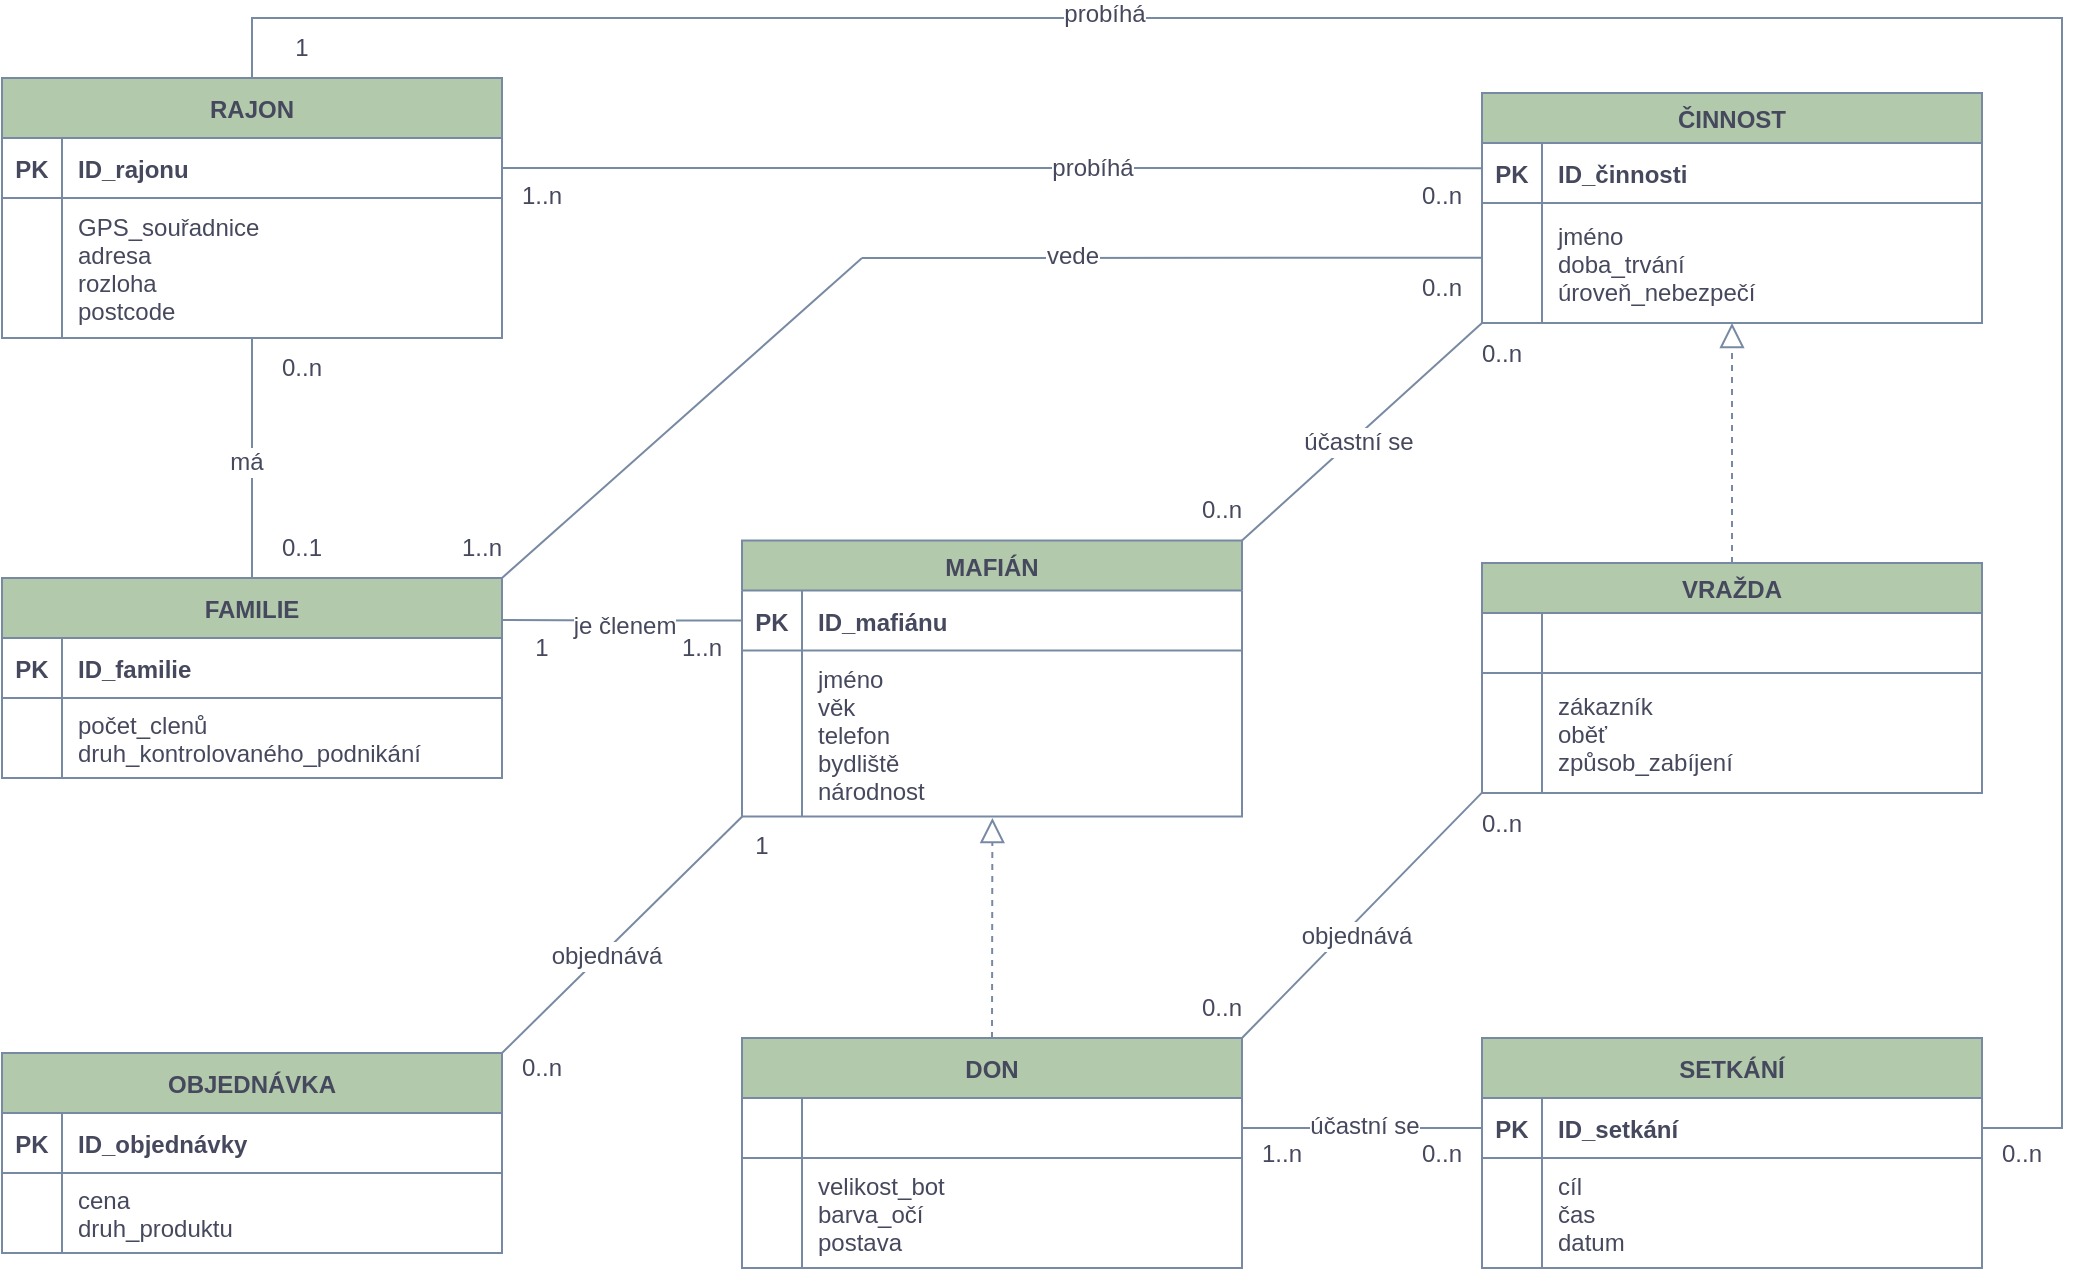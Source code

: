 <mxfile version="16.5.1" type="device"><diagram id="R2lEEEUBdFMjLlhIrx00" name="Page-1"><mxGraphModel dx="946" dy="586" grid="1" gridSize="10" guides="1" tooltips="1" connect="1" arrows="1" fold="1" page="1" pageScale="1" pageWidth="1200" pageHeight="800" math="0" shadow="0" extFonts="Permanent Marker^https://fonts.googleapis.com/css?family=Permanent+Marker"><root><mxCell id="0"/><mxCell id="1" parent="0"/><mxCell id="pBqspnrumAVOfGJ2hgUp-50" style="edgeStyle=orthogonalEdgeStyle;rounded=0;orthogonalLoop=1;jettySize=auto;html=1;exitX=0.5;exitY=0;exitDx=0;exitDy=0;entryX=1;entryY=0.5;entryDx=0;entryDy=0;endArrow=none;endFill=0;strokeColor=#788AA3;fontColor=#46495D;" parent="1" source="C-vyLk0tnHw3VtMMgP7b-23" target="pBqspnrumAVOfGJ2hgUp-23" edge="1"><mxGeometry relative="1" as="geometry"><mxPoint x="1110" y="618" as="targetPoint"/><Array as="points"><mxPoint x="205" y="88"/><mxPoint x="1110" y="88"/><mxPoint x="1110" y="643"/></Array></mxGeometry></mxCell><mxCell id="vqZZE0-CjuUgcSzFClWb-1" value="&lt;font style=&quot;font-size: 12px&quot;&gt;probíhá&lt;/font&gt;" style="edgeLabel;html=1;align=center;verticalAlign=middle;resizable=0;points=[];fontColor=#46495D;spacing=2;" parent="pBqspnrumAVOfGJ2hgUp-50" vertex="1" connectable="0"><mxGeometry x="-0.404" y="2" relative="1" as="geometry"><mxPoint as="offset"/></mxGeometry></mxCell><mxCell id="C-vyLk0tnHw3VtMMgP7b-23" value="RAJON" style="shape=table;startSize=30;container=1;collapsible=1;childLayout=tableLayout;fixedRows=1;rowLines=0;fontStyle=1;align=center;resizeLast=1;fillColor=#B2C9AB;strokeColor=#788AA3;fontColor=#46495D;" parent="1" vertex="1"><mxGeometry x="80" y="118" width="250" height="130" as="geometry"/></mxCell><mxCell id="C-vyLk0tnHw3VtMMgP7b-24" value="" style="shape=partialRectangle;collapsible=0;dropTarget=0;pointerEvents=0;fillColor=none;points=[[0,0.5],[1,0.5]];portConstraint=eastwest;top=0;left=0;right=0;bottom=1;strokeColor=#788AA3;fontColor=#46495D;" parent="C-vyLk0tnHw3VtMMgP7b-23" vertex="1"><mxGeometry y="30" width="250" height="30" as="geometry"/></mxCell><mxCell id="C-vyLk0tnHw3VtMMgP7b-25" value="PK" style="shape=partialRectangle;overflow=hidden;connectable=0;fillColor=none;top=0;left=0;bottom=0;right=0;fontStyle=1;strokeColor=#788AA3;fontColor=#46495D;" parent="C-vyLk0tnHw3VtMMgP7b-24" vertex="1"><mxGeometry width="30" height="30" as="geometry"><mxRectangle width="30" height="30" as="alternateBounds"/></mxGeometry></mxCell><mxCell id="C-vyLk0tnHw3VtMMgP7b-26" value="ID_rajonu" style="shape=partialRectangle;overflow=hidden;connectable=0;fillColor=none;top=0;left=0;bottom=0;right=0;align=left;spacingLeft=6;fontStyle=1;strokeColor=#788AA3;fontColor=#46495D;" parent="C-vyLk0tnHw3VtMMgP7b-24" vertex="1"><mxGeometry x="30" width="220" height="30" as="geometry"><mxRectangle width="220" height="30" as="alternateBounds"/></mxGeometry></mxCell><mxCell id="C-vyLk0tnHw3VtMMgP7b-27" value="" style="shape=partialRectangle;collapsible=0;dropTarget=0;pointerEvents=0;fillColor=none;points=[[0,0.5],[1,0.5]];portConstraint=eastwest;top=0;left=0;right=0;bottom=0;strokeColor=#788AA3;fontColor=#46495D;" parent="C-vyLk0tnHw3VtMMgP7b-23" vertex="1"><mxGeometry y="60" width="250" height="70" as="geometry"/></mxCell><mxCell id="C-vyLk0tnHw3VtMMgP7b-28" value="" style="shape=partialRectangle;overflow=hidden;connectable=0;fillColor=none;top=0;left=0;bottom=0;right=0;strokeColor=#788AA3;fontColor=#46495D;" parent="C-vyLk0tnHw3VtMMgP7b-27" vertex="1"><mxGeometry width="30" height="70" as="geometry"><mxRectangle width="30" height="70" as="alternateBounds"/></mxGeometry></mxCell><mxCell id="C-vyLk0tnHw3VtMMgP7b-29" value="GPS_souřadnice&#10;adresa&#10;rozloha&#10;postcode" style="shape=partialRectangle;overflow=hidden;connectable=0;fillColor=none;top=0;left=0;bottom=0;right=0;align=left;spacingLeft=6;strokeColor=#788AA3;fontColor=#46495D;" parent="C-vyLk0tnHw3VtMMgP7b-27" vertex="1"><mxGeometry x="30" width="220" height="70" as="geometry"><mxRectangle width="220" height="70" as="alternateBounds"/></mxGeometry></mxCell><mxCell id="pBqspnrumAVOfGJ2hgUp-54" style="edgeStyle=orthogonalEdgeStyle;rounded=0;orthogonalLoop=1;jettySize=auto;html=1;exitX=0.5;exitY=0;exitDx=0;exitDy=0;entryX=0.5;entryY=1;entryDx=0;entryDy=0;endArrow=none;endFill=0;strokeColor=#788AA3;fontColor=#46495D;" parent="1" source="pBqspnrumAVOfGJ2hgUp-1" target="C-vyLk0tnHw3VtMMgP7b-23" edge="1"><mxGeometry relative="1" as="geometry"/></mxCell><mxCell id="vqZZE0-CjuUgcSzFClWb-8" value="má" style="edgeLabel;html=1;align=center;verticalAlign=middle;resizable=0;points=[];fontSize=12;fontColor=#46495D;" parent="pBqspnrumAVOfGJ2hgUp-54" vertex="1" connectable="0"><mxGeometry x="-0.033" y="3" relative="1" as="geometry"><mxPoint as="offset"/></mxGeometry></mxCell><mxCell id="pBqspnrumAVOfGJ2hgUp-59" style="rounded=0;orthogonalLoop=1;jettySize=auto;html=1;exitX=1;exitY=0;exitDx=0;exitDy=0;endArrow=none;endFill=0;strokeColor=#788AA3;fontColor=#46495D;" parent="1" source="pBqspnrumAVOfGJ2hgUp-1" edge="1"><mxGeometry relative="1" as="geometry"><mxPoint x="510" y="208" as="targetPoint"/></mxGeometry></mxCell><mxCell id="pBqspnrumAVOfGJ2hgUp-1" value="FAMILIE" style="shape=table;startSize=30;container=1;collapsible=1;childLayout=tableLayout;fixedRows=1;rowLines=0;fontStyle=1;align=center;resizeLast=1;fillColor=#B2C9AB;strokeColor=#788AA3;fontColor=#46495D;" parent="1" vertex="1"><mxGeometry x="80" y="368" width="250" height="100" as="geometry"/></mxCell><mxCell id="pBqspnrumAVOfGJ2hgUp-2" value="" style="shape=partialRectangle;collapsible=0;dropTarget=0;pointerEvents=0;fillColor=none;points=[[0,0.5],[1,0.5]];portConstraint=eastwest;top=0;left=0;right=0;bottom=1;strokeColor=#788AA3;fontColor=#46495D;" parent="pBqspnrumAVOfGJ2hgUp-1" vertex="1"><mxGeometry y="30" width="250" height="30" as="geometry"/></mxCell><mxCell id="pBqspnrumAVOfGJ2hgUp-3" value="PK" style="shape=partialRectangle;overflow=hidden;connectable=0;fillColor=none;top=0;left=0;bottom=0;right=0;fontStyle=1;strokeColor=#788AA3;fontColor=#46495D;" parent="pBqspnrumAVOfGJ2hgUp-2" vertex="1"><mxGeometry width="30" height="30" as="geometry"><mxRectangle width="30" height="30" as="alternateBounds"/></mxGeometry></mxCell><mxCell id="pBqspnrumAVOfGJ2hgUp-4" value="ID_familie" style="shape=partialRectangle;overflow=hidden;connectable=0;fillColor=none;top=0;left=0;bottom=0;right=0;align=left;spacingLeft=6;fontStyle=1;strokeColor=#788AA3;fontColor=#46495D;" parent="pBqspnrumAVOfGJ2hgUp-2" vertex="1"><mxGeometry x="30" width="220" height="30" as="geometry"><mxRectangle width="220" height="30" as="alternateBounds"/></mxGeometry></mxCell><mxCell id="pBqspnrumAVOfGJ2hgUp-5" value="" style="shape=partialRectangle;collapsible=0;dropTarget=0;pointerEvents=0;fillColor=none;points=[[0,0.5],[1,0.5]];portConstraint=eastwest;top=0;left=0;right=0;bottom=0;strokeColor=#788AA3;fontColor=#46495D;" parent="pBqspnrumAVOfGJ2hgUp-1" vertex="1"><mxGeometry y="60" width="250" height="40" as="geometry"/></mxCell><mxCell id="pBqspnrumAVOfGJ2hgUp-6" value="" style="shape=partialRectangle;overflow=hidden;connectable=0;fillColor=none;top=0;left=0;bottom=0;right=0;strokeColor=#788AA3;fontColor=#46495D;" parent="pBqspnrumAVOfGJ2hgUp-5" vertex="1"><mxGeometry width="30" height="40" as="geometry"><mxRectangle width="30" height="40" as="alternateBounds"/></mxGeometry></mxCell><mxCell id="pBqspnrumAVOfGJ2hgUp-7" value="počet_clenů&#10;druh_kontrolovaného_podnikání" style="shape=partialRectangle;overflow=hidden;connectable=0;fillColor=none;top=0;left=0;bottom=0;right=0;align=left;spacingLeft=6;strokeColor=#788AA3;fontColor=#46495D;" parent="pBqspnrumAVOfGJ2hgUp-5" vertex="1"><mxGeometry x="30" width="220" height="40" as="geometry"><mxRectangle width="220" height="40" as="alternateBounds"/></mxGeometry></mxCell><mxCell id="pBqspnrumAVOfGJ2hgUp-55" style="orthogonalLoop=1;jettySize=auto;html=1;exitX=1;exitY=0;exitDx=0;exitDy=0;entryX=0.001;entryY=0.998;entryDx=0;entryDy=0;entryPerimeter=0;endArrow=none;endFill=0;rounded=0;strokeColor=#788AA3;fontColor=#46495D;" parent="1" source="pBqspnrumAVOfGJ2hgUp-8" target="pBqspnrumAVOfGJ2hgUp-47" edge="1"><mxGeometry relative="1" as="geometry"/></mxCell><mxCell id="vqZZE0-CjuUgcSzFClWb-3" value="objednává" style="edgeLabel;html=1;align=center;verticalAlign=middle;resizable=0;points=[];fontSize=12;fontColor=#46495D;" parent="pBqspnrumAVOfGJ2hgUp-55" vertex="1" connectable="0"><mxGeometry x="-0.156" y="-2" relative="1" as="geometry"><mxPoint as="offset"/></mxGeometry></mxCell><mxCell id="pBqspnrumAVOfGJ2hgUp-8" value="OBJEDNÁVKA" style="shape=table;startSize=30;container=1;collapsible=1;childLayout=tableLayout;fixedRows=1;rowLines=0;fontStyle=1;align=center;resizeLast=1;fillColor=#B2C9AB;strokeColor=#788AA3;fontColor=#46495D;" parent="1" vertex="1"><mxGeometry x="80" y="605.5" width="250" height="100" as="geometry"/></mxCell><mxCell id="pBqspnrumAVOfGJ2hgUp-9" value="" style="shape=partialRectangle;collapsible=0;dropTarget=0;pointerEvents=0;fillColor=none;points=[[0,0.5],[1,0.5]];portConstraint=eastwest;top=0;left=0;right=0;bottom=1;strokeColor=#788AA3;fontColor=#46495D;" parent="pBqspnrumAVOfGJ2hgUp-8" vertex="1"><mxGeometry y="30" width="250" height="30" as="geometry"/></mxCell><mxCell id="pBqspnrumAVOfGJ2hgUp-10" value="PK" style="shape=partialRectangle;overflow=hidden;connectable=0;fillColor=none;top=0;left=0;bottom=0;right=0;fontStyle=1;strokeColor=#788AA3;fontColor=#46495D;" parent="pBqspnrumAVOfGJ2hgUp-9" vertex="1"><mxGeometry width="30" height="30" as="geometry"><mxRectangle width="30" height="30" as="alternateBounds"/></mxGeometry></mxCell><mxCell id="pBqspnrumAVOfGJ2hgUp-11" value="ID_objednávky" style="shape=partialRectangle;overflow=hidden;connectable=0;fillColor=none;top=0;left=0;bottom=0;right=0;align=left;spacingLeft=6;fontStyle=1;strokeColor=#788AA3;fontColor=#46495D;" parent="pBqspnrumAVOfGJ2hgUp-9" vertex="1"><mxGeometry x="30" width="220" height="30" as="geometry"><mxRectangle width="220" height="30" as="alternateBounds"/></mxGeometry></mxCell><mxCell id="pBqspnrumAVOfGJ2hgUp-12" value="" style="shape=partialRectangle;collapsible=0;dropTarget=0;pointerEvents=0;fillColor=none;points=[[0,0.5],[1,0.5]];portConstraint=eastwest;top=0;left=0;right=0;bottom=0;strokeColor=#788AA3;fontColor=#46495D;" parent="pBqspnrumAVOfGJ2hgUp-8" vertex="1"><mxGeometry y="60" width="250" height="40" as="geometry"/></mxCell><mxCell id="pBqspnrumAVOfGJ2hgUp-13" value="" style="shape=partialRectangle;overflow=hidden;connectable=0;fillColor=none;top=0;left=0;bottom=0;right=0;strokeColor=#788AA3;fontColor=#46495D;" parent="pBqspnrumAVOfGJ2hgUp-12" vertex="1"><mxGeometry width="30" height="40" as="geometry"><mxRectangle width="30" height="40" as="alternateBounds"/></mxGeometry></mxCell><mxCell id="pBqspnrumAVOfGJ2hgUp-14" value="cena&#10;druh_produktu" style="shape=partialRectangle;overflow=hidden;connectable=0;fillColor=none;top=0;left=0;bottom=0;right=0;align=left;spacingLeft=6;strokeColor=#788AA3;fontColor=#46495D;" parent="pBqspnrumAVOfGJ2hgUp-12" vertex="1"><mxGeometry x="30" width="220" height="40" as="geometry"><mxRectangle width="220" height="40" as="alternateBounds"/></mxGeometry></mxCell><mxCell id="pBqspnrumAVOfGJ2hgUp-57" style="edgeStyle=none;rounded=0;orthogonalLoop=1;jettySize=auto;html=1;exitX=1;exitY=0;exitDx=0;exitDy=0;entryX=0.001;entryY=0.993;entryDx=0;entryDy=0;entryPerimeter=0;endArrow=none;endFill=0;strokeColor=#788AA3;fontColor=#46495D;" parent="1" source="pBqspnrumAVOfGJ2hgUp-15" target="pBqspnrumAVOfGJ2hgUp-33" edge="1"><mxGeometry relative="1" as="geometry"/></mxCell><mxCell id="vqZZE0-CjuUgcSzFClWb-5" value="objednává" style="edgeLabel;html=1;align=center;verticalAlign=middle;resizable=0;points=[];fontSize=12;fontColor=#46495D;" parent="pBqspnrumAVOfGJ2hgUp-57" vertex="1" connectable="0"><mxGeometry x="-0.12" y="-5" relative="1" as="geometry"><mxPoint y="-1" as="offset"/></mxGeometry></mxCell><mxCell id="pBqspnrumAVOfGJ2hgUp-62" style="edgeStyle=none;rounded=0;orthogonalLoop=1;jettySize=auto;html=1;exitX=0.5;exitY=0;exitDx=0;exitDy=0;dashed=1;startArrow=none;startFill=0;endArrow=block;endFill=0;endSize=10;strokeColor=#788AA3;fontColor=#46495D;" parent="1" source="pBqspnrumAVOfGJ2hgUp-15" edge="1"><mxGeometry relative="1" as="geometry"><mxPoint x="575.19" y="488" as="targetPoint"/></mxGeometry></mxCell><mxCell id="pBqspnrumAVOfGJ2hgUp-15" value="DON" style="shape=table;startSize=30;container=1;collapsible=1;childLayout=tableLayout;fixedRows=1;rowLines=0;fontStyle=1;align=center;resizeLast=1;fillColor=#B2C9AB;strokeColor=#788AA3;fontColor=#46495D;" parent="1" vertex="1"><mxGeometry x="450" y="598" width="250" height="115" as="geometry"/></mxCell><mxCell id="pBqspnrumAVOfGJ2hgUp-16" value="" style="shape=partialRectangle;collapsible=0;dropTarget=0;pointerEvents=0;fillColor=none;points=[[0,0.5],[1,0.5]];portConstraint=eastwest;top=0;left=0;right=0;bottom=1;strokeColor=#788AA3;fontColor=#46495D;" parent="pBqspnrumAVOfGJ2hgUp-15" vertex="1"><mxGeometry y="30" width="250" height="30" as="geometry"/></mxCell><mxCell id="pBqspnrumAVOfGJ2hgUp-17" value="" style="shape=partialRectangle;overflow=hidden;connectable=0;fillColor=none;top=0;left=0;bottom=0;right=0;fontStyle=1;strokeColor=#788AA3;fontColor=#46495D;" parent="pBqspnrumAVOfGJ2hgUp-16" vertex="1"><mxGeometry width="30" height="30" as="geometry"><mxRectangle width="30" height="30" as="alternateBounds"/></mxGeometry></mxCell><mxCell id="pBqspnrumAVOfGJ2hgUp-18" value="" style="shape=partialRectangle;overflow=hidden;connectable=0;fillColor=none;top=0;left=0;bottom=0;right=0;align=left;spacingLeft=6;fontStyle=1;strokeColor=#788AA3;fontColor=#46495D;" parent="pBqspnrumAVOfGJ2hgUp-16" vertex="1"><mxGeometry x="30" width="220" height="30" as="geometry"><mxRectangle width="220" height="30" as="alternateBounds"/></mxGeometry></mxCell><mxCell id="pBqspnrumAVOfGJ2hgUp-19" value="" style="shape=partialRectangle;collapsible=0;dropTarget=0;pointerEvents=0;fillColor=none;points=[[0,0.5],[1,0.5]];portConstraint=eastwest;top=0;left=0;right=0;bottom=0;strokeColor=#788AA3;fontColor=#46495D;" parent="pBqspnrumAVOfGJ2hgUp-15" vertex="1"><mxGeometry y="60" width="250" height="55" as="geometry"/></mxCell><mxCell id="pBqspnrumAVOfGJ2hgUp-20" value="" style="shape=partialRectangle;overflow=hidden;connectable=0;fillColor=none;top=0;left=0;bottom=0;right=0;strokeColor=#788AA3;fontColor=#46495D;" parent="pBqspnrumAVOfGJ2hgUp-19" vertex="1"><mxGeometry width="30" height="55" as="geometry"><mxRectangle width="30" height="55" as="alternateBounds"/></mxGeometry></mxCell><mxCell id="pBqspnrumAVOfGJ2hgUp-21" value="velikost_bot&#10;barva_očí&#10;postava" style="shape=partialRectangle;overflow=hidden;connectable=0;fillColor=none;top=0;left=0;bottom=0;right=0;align=left;spacingLeft=6;strokeColor=#788AA3;fontColor=#46495D;" parent="pBqspnrumAVOfGJ2hgUp-19" vertex="1"><mxGeometry x="30" width="220" height="55" as="geometry"><mxRectangle width="220" height="55" as="alternateBounds"/></mxGeometry></mxCell><mxCell id="pBqspnrumAVOfGJ2hgUp-22" value="SETKÁNÍ" style="shape=table;startSize=30;container=1;collapsible=1;childLayout=tableLayout;fixedRows=1;rowLines=0;fontStyle=1;align=center;resizeLast=1;fillColor=#B2C9AB;strokeColor=#788AA3;fontColor=#46495D;" parent="1" vertex="1"><mxGeometry x="820" y="598" width="250" height="115" as="geometry"/></mxCell><mxCell id="pBqspnrumAVOfGJ2hgUp-23" value="" style="shape=partialRectangle;collapsible=0;dropTarget=0;pointerEvents=0;fillColor=none;points=[[0,0.5],[1,0.5]];portConstraint=eastwest;top=0;left=0;right=0;bottom=1;strokeColor=#788AA3;fontColor=#46495D;" parent="pBqspnrumAVOfGJ2hgUp-22" vertex="1"><mxGeometry y="30" width="250" height="30" as="geometry"/></mxCell><mxCell id="pBqspnrumAVOfGJ2hgUp-24" value="PK" style="shape=partialRectangle;overflow=hidden;connectable=0;fillColor=none;top=0;left=0;bottom=0;right=0;fontStyle=1;strokeColor=#788AA3;fontColor=#46495D;" parent="pBqspnrumAVOfGJ2hgUp-23" vertex="1"><mxGeometry width="30" height="30" as="geometry"><mxRectangle width="30" height="30" as="alternateBounds"/></mxGeometry></mxCell><mxCell id="pBqspnrumAVOfGJ2hgUp-25" value="ID_setkání" style="shape=partialRectangle;overflow=hidden;connectable=0;fillColor=none;top=0;left=0;bottom=0;right=0;align=left;spacingLeft=6;fontStyle=1;strokeColor=#788AA3;fontColor=#46495D;" parent="pBqspnrumAVOfGJ2hgUp-23" vertex="1"><mxGeometry x="30" width="220" height="30" as="geometry"><mxRectangle width="220" height="30" as="alternateBounds"/></mxGeometry></mxCell><mxCell id="pBqspnrumAVOfGJ2hgUp-26" value="" style="shape=partialRectangle;collapsible=0;dropTarget=0;pointerEvents=0;fillColor=none;points=[[0,0.5],[1,0.5]];portConstraint=eastwest;top=0;left=0;right=0;bottom=0;strokeColor=#788AA3;fontColor=#46495D;" parent="pBqspnrumAVOfGJ2hgUp-22" vertex="1"><mxGeometry y="60" width="250" height="55" as="geometry"/></mxCell><mxCell id="pBqspnrumAVOfGJ2hgUp-27" value="" style="shape=partialRectangle;overflow=hidden;connectable=0;fillColor=none;top=0;left=0;bottom=0;right=0;strokeColor=#788AA3;fontColor=#46495D;" parent="pBqspnrumAVOfGJ2hgUp-26" vertex="1"><mxGeometry width="30" height="55" as="geometry"><mxRectangle width="30" height="55" as="alternateBounds"/></mxGeometry></mxCell><mxCell id="pBqspnrumAVOfGJ2hgUp-28" value="cíl&#10;čas&#10;datum" style="shape=partialRectangle;overflow=hidden;connectable=0;fillColor=none;top=0;left=0;bottom=0;right=0;align=left;spacingLeft=6;strokeColor=#788AA3;fontColor=#46495D;" parent="pBqspnrumAVOfGJ2hgUp-26" vertex="1"><mxGeometry x="30" width="220" height="55" as="geometry"><mxRectangle width="220" height="55" as="alternateBounds"/></mxGeometry></mxCell><mxCell id="pBqspnrumAVOfGJ2hgUp-61" style="edgeStyle=none;rounded=0;orthogonalLoop=1;jettySize=auto;html=1;exitX=0.5;exitY=0;exitDx=0;exitDy=0;entryX=0.5;entryY=1;entryDx=0;entryDy=0;endArrow=block;endFill=0;strokeColor=#788AA3;dashed=1;startArrow=none;startFill=0;endSize=10;fontColor=#46495D;" parent="1" source="pBqspnrumAVOfGJ2hgUp-29" target="pBqspnrumAVOfGJ2hgUp-36" edge="1"><mxGeometry relative="1" as="geometry"/></mxCell><mxCell id="pBqspnrumAVOfGJ2hgUp-29" value="VRAŽDA" style="shape=table;startSize=25;container=1;collapsible=1;childLayout=tableLayout;fixedRows=1;rowLines=0;fontStyle=1;align=center;resizeLast=1;fillColor=#B2C9AB;strokeColor=#788AA3;fontColor=#46495D;" parent="1" vertex="1"><mxGeometry x="820" y="360.5" width="250" height="115" as="geometry"/></mxCell><mxCell id="pBqspnrumAVOfGJ2hgUp-30" value="" style="shape=partialRectangle;collapsible=0;dropTarget=0;pointerEvents=0;fillColor=none;points=[[0,0.5],[1,0.5]];portConstraint=eastwest;top=0;left=0;right=0;bottom=1;strokeColor=#788AA3;fontColor=#46495D;" parent="pBqspnrumAVOfGJ2hgUp-29" vertex="1"><mxGeometry y="25" width="250" height="30" as="geometry"/></mxCell><mxCell id="pBqspnrumAVOfGJ2hgUp-31" value="" style="shape=partialRectangle;overflow=hidden;connectable=0;fillColor=none;top=0;left=0;bottom=0;right=0;fontStyle=1;strokeColor=#788AA3;fontColor=#46495D;" parent="pBqspnrumAVOfGJ2hgUp-30" vertex="1"><mxGeometry width="30" height="30" as="geometry"><mxRectangle width="30" height="30" as="alternateBounds"/></mxGeometry></mxCell><mxCell id="pBqspnrumAVOfGJ2hgUp-32" value="" style="shape=partialRectangle;overflow=hidden;connectable=0;fillColor=none;top=0;left=0;bottom=0;right=0;align=left;spacingLeft=6;fontStyle=1;strokeColor=#788AA3;fontColor=#46495D;" parent="pBqspnrumAVOfGJ2hgUp-30" vertex="1"><mxGeometry x="30" width="220" height="30" as="geometry"><mxRectangle width="220" height="30" as="alternateBounds"/></mxGeometry></mxCell><mxCell id="pBqspnrumAVOfGJ2hgUp-33" value="" style="shape=partialRectangle;collapsible=0;dropTarget=0;pointerEvents=0;fillColor=none;points=[[0,0.5],[1,0.5]];portConstraint=eastwest;top=0;left=0;right=0;bottom=0;strokeColor=#788AA3;fontColor=#46495D;" parent="pBqspnrumAVOfGJ2hgUp-29" vertex="1"><mxGeometry y="55" width="250" height="60" as="geometry"/></mxCell><mxCell id="pBqspnrumAVOfGJ2hgUp-34" value="" style="shape=partialRectangle;overflow=hidden;connectable=0;fillColor=none;top=0;left=0;bottom=0;right=0;strokeColor=#788AA3;fontColor=#46495D;" parent="pBqspnrumAVOfGJ2hgUp-33" vertex="1"><mxGeometry width="30" height="60" as="geometry"><mxRectangle width="30" height="60" as="alternateBounds"/></mxGeometry></mxCell><mxCell id="pBqspnrumAVOfGJ2hgUp-35" value="zákazník&#10;oběť&#10;způsob_zabíjení" style="shape=partialRectangle;overflow=hidden;connectable=0;fillColor=none;top=0;left=0;bottom=0;right=0;align=left;spacingLeft=6;fontColor=#46495D;fontSize=12;strokeColor=#788AA3;" parent="pBqspnrumAVOfGJ2hgUp-33" vertex="1"><mxGeometry x="30" width="220" height="60" as="geometry"><mxRectangle width="220" height="60" as="alternateBounds"/></mxGeometry></mxCell><mxCell id="pBqspnrumAVOfGJ2hgUp-36" value="ČINNOST" style="shape=table;startSize=25;container=1;collapsible=1;childLayout=tableLayout;fixedRows=1;rowLines=0;fontStyle=1;align=center;resizeLast=1;fillColor=#B2C9AB;strokeColor=#788AA3;fontColor=#46495D;" parent="1" vertex="1"><mxGeometry x="820" y="125.5" width="250" height="115" as="geometry"/></mxCell><mxCell id="pBqspnrumAVOfGJ2hgUp-37" value="" style="shape=partialRectangle;collapsible=0;dropTarget=0;pointerEvents=0;fillColor=none;points=[[0,0.5],[1,0.5]];portConstraint=eastwest;top=0;left=0;right=0;bottom=1;strokeColor=#788AA3;fontColor=#46495D;" parent="pBqspnrumAVOfGJ2hgUp-36" vertex="1"><mxGeometry y="25" width="250" height="30" as="geometry"/></mxCell><mxCell id="pBqspnrumAVOfGJ2hgUp-38" value="PK" style="shape=partialRectangle;overflow=hidden;connectable=0;fillColor=none;top=0;left=0;bottom=0;right=0;fontStyle=1;strokeColor=#788AA3;fontColor=#46495D;" parent="pBqspnrumAVOfGJ2hgUp-37" vertex="1"><mxGeometry width="30" height="30" as="geometry"><mxRectangle width="30" height="30" as="alternateBounds"/></mxGeometry></mxCell><mxCell id="pBqspnrumAVOfGJ2hgUp-39" value="ID_činnosti" style="shape=partialRectangle;overflow=hidden;connectable=0;fillColor=none;top=0;left=0;bottom=0;right=0;align=left;spacingLeft=6;fontStyle=1;strokeColor=#788AA3;fontColor=#46495D;" parent="pBqspnrumAVOfGJ2hgUp-37" vertex="1"><mxGeometry x="30" width="220" height="30" as="geometry"><mxRectangle width="220" height="30" as="alternateBounds"/></mxGeometry></mxCell><mxCell id="pBqspnrumAVOfGJ2hgUp-40" value="" style="shape=partialRectangle;collapsible=0;dropTarget=0;pointerEvents=0;fillColor=none;points=[[0,0.5],[1,0.5]];portConstraint=eastwest;top=0;left=0;right=0;bottom=0;strokeColor=#788AA3;fontColor=#46495D;" parent="pBqspnrumAVOfGJ2hgUp-36" vertex="1"><mxGeometry y="55" width="250" height="60" as="geometry"/></mxCell><mxCell id="pBqspnrumAVOfGJ2hgUp-41" value="" style="shape=partialRectangle;overflow=hidden;connectable=0;fillColor=none;top=0;left=0;bottom=0;right=0;strokeColor=#788AA3;fontColor=#46495D;" parent="pBqspnrumAVOfGJ2hgUp-40" vertex="1"><mxGeometry width="30" height="60" as="geometry"><mxRectangle width="30" height="60" as="alternateBounds"/></mxGeometry></mxCell><mxCell id="pBqspnrumAVOfGJ2hgUp-42" value="jméno&#10;doba_trvání&#10;úroveň_nebezpečí" style="shape=partialRectangle;overflow=hidden;connectable=0;fillColor=none;top=0;left=0;bottom=0;right=0;align=left;spacingLeft=6;strokeColor=#788AA3;fontColor=#46495D;" parent="pBqspnrumAVOfGJ2hgUp-40" vertex="1"><mxGeometry x="30" width="220" height="60" as="geometry"><mxRectangle width="220" height="60" as="alternateBounds"/></mxGeometry></mxCell><mxCell id="pBqspnrumAVOfGJ2hgUp-58" style="edgeStyle=none;rounded=0;orthogonalLoop=1;jettySize=auto;html=1;exitX=1;exitY=0;exitDx=0;exitDy=0;entryX=0;entryY=1;entryDx=0;entryDy=0;endArrow=none;endFill=0;strokeColor=#788AA3;fontColor=#46495D;" parent="1" source="pBqspnrumAVOfGJ2hgUp-43" target="pBqspnrumAVOfGJ2hgUp-36" edge="1"><mxGeometry relative="1" as="geometry"/></mxCell><mxCell id="vqZZE0-CjuUgcSzFClWb-4" value="účastní se" style="edgeLabel;html=1;align=center;verticalAlign=middle;resizable=0;points=[];fontSize=12;fontColor=#46495D;" parent="pBqspnrumAVOfGJ2hgUp-58" vertex="1" connectable="0"><mxGeometry x="-0.056" y="-2" relative="1" as="geometry"><mxPoint as="offset"/></mxGeometry></mxCell><mxCell id="pBqspnrumAVOfGJ2hgUp-43" value="MAFIÁN" style="shape=table;startSize=25;container=1;collapsible=1;childLayout=tableLayout;fixedRows=1;rowLines=0;fontStyle=1;align=center;resizeLast=1;fillColor=#B2C9AB;strokeColor=#788AA3;fontColor=#46495D;" parent="1" vertex="1"><mxGeometry x="450" y="349.25" width="250" height="138" as="geometry"/></mxCell><mxCell id="pBqspnrumAVOfGJ2hgUp-44" value="" style="shape=partialRectangle;collapsible=0;dropTarget=0;pointerEvents=0;fillColor=none;points=[[0,0.5],[1,0.5]];portConstraint=eastwest;top=0;left=0;right=0;bottom=1;strokeColor=#788AA3;fontColor=#46495D;" parent="pBqspnrumAVOfGJ2hgUp-43" vertex="1"><mxGeometry y="25" width="250" height="30" as="geometry"/></mxCell><mxCell id="pBqspnrumAVOfGJ2hgUp-45" value="PK" style="shape=partialRectangle;overflow=hidden;connectable=0;fillColor=none;top=0;left=0;bottom=0;right=0;fontStyle=1;strokeColor=#788AA3;fontColor=#46495D;" parent="pBqspnrumAVOfGJ2hgUp-44" vertex="1"><mxGeometry width="30" height="30" as="geometry"><mxRectangle width="30" height="30" as="alternateBounds"/></mxGeometry></mxCell><mxCell id="pBqspnrumAVOfGJ2hgUp-46" value="ID_mafiánu" style="shape=partialRectangle;overflow=hidden;connectable=0;fillColor=none;top=0;left=0;bottom=0;right=0;align=left;spacingLeft=6;fontStyle=1;strokeColor=#788AA3;fontColor=#46495D;" parent="pBqspnrumAVOfGJ2hgUp-44" vertex="1"><mxGeometry x="30" width="220" height="30" as="geometry"><mxRectangle width="220" height="30" as="alternateBounds"/></mxGeometry></mxCell><mxCell id="pBqspnrumAVOfGJ2hgUp-47" value="" style="shape=partialRectangle;collapsible=0;dropTarget=0;pointerEvents=0;fillColor=none;points=[[0,0.5],[1,0.5]];portConstraint=eastwest;top=0;left=0;right=0;bottom=0;strokeColor=#788AA3;fontColor=#46495D;" parent="pBqspnrumAVOfGJ2hgUp-43" vertex="1"><mxGeometry y="55" width="250" height="83" as="geometry"/></mxCell><mxCell id="pBqspnrumAVOfGJ2hgUp-48" value="" style="shape=partialRectangle;overflow=hidden;connectable=0;fillColor=none;top=0;left=0;bottom=0;right=0;strokeColor=#788AA3;fontColor=#46495D;" parent="pBqspnrumAVOfGJ2hgUp-47" vertex="1"><mxGeometry width="30" height="83" as="geometry"><mxRectangle width="30" height="83" as="alternateBounds"/></mxGeometry></mxCell><mxCell id="pBqspnrumAVOfGJ2hgUp-49" value="jméno&#10;věk&#10;telefon&#10;bydliště&#10;národnost" style="shape=partialRectangle;overflow=hidden;connectable=0;fillColor=none;top=0;left=0;bottom=0;right=0;align=left;spacingLeft=6;strokeColor=#788AA3;fontColor=#46495D;" parent="pBqspnrumAVOfGJ2hgUp-47" vertex="1"><mxGeometry x="30" width="220" height="83" as="geometry"><mxRectangle width="220" height="83" as="alternateBounds"/></mxGeometry></mxCell><mxCell id="pBqspnrumAVOfGJ2hgUp-52" style="edgeStyle=orthogonalEdgeStyle;rounded=0;orthogonalLoop=1;jettySize=auto;html=1;exitX=1;exitY=0.5;exitDx=0;exitDy=0;endArrow=none;endFill=0;entryX=0;entryY=0.42;entryDx=0;entryDy=0;entryPerimeter=0;strokeColor=#788AA3;fontColor=#46495D;" parent="1" source="C-vyLk0tnHw3VtMMgP7b-24" target="pBqspnrumAVOfGJ2hgUp-37" edge="1"><mxGeometry relative="1" as="geometry"><mxPoint x="810" y="163.111" as="targetPoint"/></mxGeometry></mxCell><mxCell id="vqZZE0-CjuUgcSzFClWb-2" value="probíhá" style="edgeLabel;html=1;align=center;verticalAlign=middle;resizable=0;points=[];fontSize=12;fontColor=#46495D;" parent="pBqspnrumAVOfGJ2hgUp-52" vertex="1" connectable="0"><mxGeometry x="0.203" relative="1" as="geometry"><mxPoint as="offset"/></mxGeometry></mxCell><mxCell id="pBqspnrumAVOfGJ2hgUp-53" style="edgeStyle=orthogonalEdgeStyle;rounded=0;orthogonalLoop=1;jettySize=auto;html=1;exitX=0;exitY=0.5;exitDx=0;exitDy=0;endArrow=none;endFill=0;strokeColor=#788AA3;fontColor=#46495D;" parent="1" source="pBqspnrumAVOfGJ2hgUp-44" edge="1"><mxGeometry relative="1" as="geometry"><mxPoint x="330" y="389" as="targetPoint"/></mxGeometry></mxCell><mxCell id="vqZZE0-CjuUgcSzFClWb-7" value="je členem" style="edgeLabel;html=1;align=center;verticalAlign=middle;resizable=0;points=[];fontSize=12;fontColor=#46495D;" parent="pBqspnrumAVOfGJ2hgUp-53" vertex="1" connectable="0"><mxGeometry x="-0.009" y="2" relative="1" as="geometry"><mxPoint as="offset"/></mxGeometry></mxCell><mxCell id="pBqspnrumAVOfGJ2hgUp-56" style="edgeStyle=none;rounded=0;orthogonalLoop=1;jettySize=auto;html=1;exitX=1;exitY=0.5;exitDx=0;exitDy=0;entryX=0;entryY=0.5;entryDx=0;entryDy=0;endArrow=none;endFill=0;strokeColor=#788AA3;fontColor=#46495D;" parent="1" source="pBqspnrumAVOfGJ2hgUp-16" target="pBqspnrumAVOfGJ2hgUp-23" edge="1"><mxGeometry relative="1" as="geometry"/></mxCell><mxCell id="vqZZE0-CjuUgcSzFClWb-6" value="účastní se" style="edgeLabel;html=1;align=center;verticalAlign=middle;resizable=0;points=[];fontSize=12;fontColor=#46495D;" parent="pBqspnrumAVOfGJ2hgUp-56" vertex="1" connectable="0"><mxGeometry x="0.015" y="1" relative="1" as="geometry"><mxPoint as="offset"/></mxGeometry></mxCell><mxCell id="pBqspnrumAVOfGJ2hgUp-60" style="edgeStyle=none;rounded=0;orthogonalLoop=1;jettySize=auto;html=1;endArrow=none;endFill=0;strokeColor=#788AA3;exitX=-0.001;exitY=0.456;exitDx=0;exitDy=0;exitPerimeter=0;fontColor=#46495D;" parent="1" source="pBqspnrumAVOfGJ2hgUp-40" edge="1"><mxGeometry relative="1" as="geometry"><mxPoint x="510" y="208" as="targetPoint"/><mxPoint x="810" y="208" as="sourcePoint"/></mxGeometry></mxCell><mxCell id="vqZZE0-CjuUgcSzFClWb-9" value="vede" style="edgeLabel;html=1;align=center;verticalAlign=middle;resizable=0;points=[];fontSize=12;fontColor=#46495D;" parent="pBqspnrumAVOfGJ2hgUp-60" vertex="1" connectable="0"><mxGeometry x="0.321" y="-1" relative="1" as="geometry"><mxPoint as="offset"/></mxGeometry></mxCell><mxCell id="pBqspnrumAVOfGJ2hgUp-63" value="0..n" style="text;html=1;strokeColor=none;fillColor=none;align=center;verticalAlign=middle;whiteSpace=wrap;rounded=0;fontColor=#46495D;" parent="1" vertex="1"><mxGeometry x="770" y="208" width="60" height="30" as="geometry"/></mxCell><mxCell id="pBqspnrumAVOfGJ2hgUp-64" value="0..n" style="text;html=1;strokeColor=none;fillColor=none;align=center;verticalAlign=middle;whiteSpace=wrap;rounded=0;fontColor=#46495D;" parent="1" vertex="1"><mxGeometry x="800" y="240.5" width="60" height="30" as="geometry"/></mxCell><mxCell id="pBqspnrumAVOfGJ2hgUp-65" value="0..n" style="text;html=1;strokeColor=none;fillColor=none;align=center;verticalAlign=middle;whiteSpace=wrap;rounded=0;fontColor=#46495D;" parent="1" vertex="1"><mxGeometry x="660" y="319.25" width="60" height="30" as="geometry"/></mxCell><mxCell id="pBqspnrumAVOfGJ2hgUp-66" value="0..n" style="text;html=1;strokeColor=none;fillColor=none;align=center;verticalAlign=middle;whiteSpace=wrap;rounded=0;fontColor=#46495D;" parent="1" vertex="1"><mxGeometry x="1060" y="640.5" width="60" height="30" as="geometry"/></mxCell><mxCell id="pBqspnrumAVOfGJ2hgUp-67" value="0..n" style="text;html=1;strokeColor=none;fillColor=none;align=center;verticalAlign=middle;whiteSpace=wrap;rounded=0;fontColor=#46495D;" parent="1" vertex="1"><mxGeometry x="770" y="640.5" width="60" height="30" as="geometry"/></mxCell><mxCell id="pBqspnrumAVOfGJ2hgUp-68" value="0..n" style="text;html=1;strokeColor=none;fillColor=none;align=center;verticalAlign=middle;whiteSpace=wrap;rounded=0;fontColor=#46495D;" parent="1" vertex="1"><mxGeometry x="770" y="162" width="60" height="30" as="geometry"/></mxCell><mxCell id="pBqspnrumAVOfGJ2hgUp-69" value="0..n" style="text;html=1;strokeColor=none;fillColor=none;align=center;verticalAlign=middle;whiteSpace=wrap;rounded=0;fontColor=#46495D;" parent="1" vertex="1"><mxGeometry x="320" y="598" width="60" height="30" as="geometry"/></mxCell><mxCell id="pBqspnrumAVOfGJ2hgUp-70" value="0..n" style="text;html=1;strokeColor=none;fillColor=none;align=center;verticalAlign=middle;whiteSpace=wrap;rounded=0;fontColor=#46495D;" parent="1" vertex="1"><mxGeometry x="660" y="568" width="60" height="30" as="geometry"/></mxCell><mxCell id="pBqspnrumAVOfGJ2hgUp-71" value="1..n" style="text;html=1;strokeColor=none;fillColor=none;align=center;verticalAlign=middle;whiteSpace=wrap;rounded=0;fontColor=#46495D;" parent="1" vertex="1"><mxGeometry x="690" y="640.5" width="60" height="30" as="geometry"/></mxCell><mxCell id="pBqspnrumAVOfGJ2hgUp-72" value="1..n" style="text;html=1;strokeColor=none;fillColor=none;align=center;verticalAlign=middle;whiteSpace=wrap;rounded=0;fontStyle=0;fontColor=#46495D;" parent="1" vertex="1"><mxGeometry x="400" y="388" width="60" height="30" as="geometry"/></mxCell><mxCell id="pBqspnrumAVOfGJ2hgUp-73" value="1..n" style="text;html=1;strokeColor=none;fillColor=none;align=center;verticalAlign=middle;whiteSpace=wrap;rounded=0;fontColor=#46495D;" parent="1" vertex="1"><mxGeometry x="290" y="338" width="60" height="30" as="geometry"/></mxCell><mxCell id="pBqspnrumAVOfGJ2hgUp-74" value="1..n" style="text;html=1;strokeColor=none;fillColor=none;align=center;verticalAlign=middle;whiteSpace=wrap;rounded=0;fontColor=#46495D;" parent="1" vertex="1"><mxGeometry x="320" y="162" width="60" height="30" as="geometry"/></mxCell><mxCell id="pBqspnrumAVOfGJ2hgUp-75" value="0..n" style="text;html=1;strokeColor=none;fillColor=none;align=center;verticalAlign=middle;whiteSpace=wrap;rounded=0;fontColor=#46495D;" parent="1" vertex="1"><mxGeometry x="200" y="248" width="60" height="30" as="geometry"/></mxCell><mxCell id="pBqspnrumAVOfGJ2hgUp-76" value="0..1" style="text;html=1;strokeColor=none;fillColor=none;align=center;verticalAlign=middle;whiteSpace=wrap;rounded=0;fontColor=#46495D;" parent="1" vertex="1"><mxGeometry x="200" y="338" width="60" height="30" as="geometry"/></mxCell><mxCell id="pBqspnrumAVOfGJ2hgUp-77" value="1" style="text;html=1;strokeColor=none;fillColor=none;align=center;verticalAlign=middle;whiteSpace=wrap;rounded=0;fontStyle=0;fontColor=#46495D;" parent="1" vertex="1"><mxGeometry x="320" y="388" width="60" height="30" as="geometry"/></mxCell><mxCell id="pBqspnrumAVOfGJ2hgUp-78" value="1" style="text;html=1;strokeColor=none;fillColor=none;align=center;verticalAlign=middle;whiteSpace=wrap;rounded=0;fontStyle=0;fontColor=#46495D;" parent="1" vertex="1"><mxGeometry x="430" y="487.25" width="60" height="30" as="geometry"/></mxCell><mxCell id="pBqspnrumAVOfGJ2hgUp-79" value="1" style="text;html=1;strokeColor=none;fillColor=none;align=center;verticalAlign=middle;whiteSpace=wrap;rounded=0;fontStyle=0;fontColor=#46495D;" parent="1" vertex="1"><mxGeometry x="200" y="88" width="60" height="30" as="geometry"/></mxCell><mxCell id="pBqspnrumAVOfGJ2hgUp-80" value="0..n" style="text;html=1;strokeColor=none;fillColor=none;align=center;verticalAlign=middle;whiteSpace=wrap;rounded=0;fontColor=#46495D;" parent="1" vertex="1"><mxGeometry x="800" y="475.5" width="60" height="30" as="geometry"/></mxCell></root></mxGraphModel></diagram></mxfile>